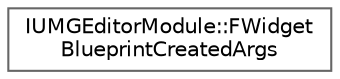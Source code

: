 digraph "Graphical Class Hierarchy"
{
 // INTERACTIVE_SVG=YES
 // LATEX_PDF_SIZE
  bgcolor="transparent";
  edge [fontname=Helvetica,fontsize=10,labelfontname=Helvetica,labelfontsize=10];
  node [fontname=Helvetica,fontsize=10,shape=box,height=0.2,width=0.4];
  rankdir="LR";
  Node0 [id="Node000000",label="IUMGEditorModule::FWidget\lBlueprintCreatedArgs",height=0.2,width=0.4,color="grey40", fillcolor="white", style="filled",URL="$d8/d4d/structIUMGEditorModule_1_1FWidgetBlueprintCreatedArgs.html",tooltip="Arguments for the OnBlueprintCreated callback."];
}
